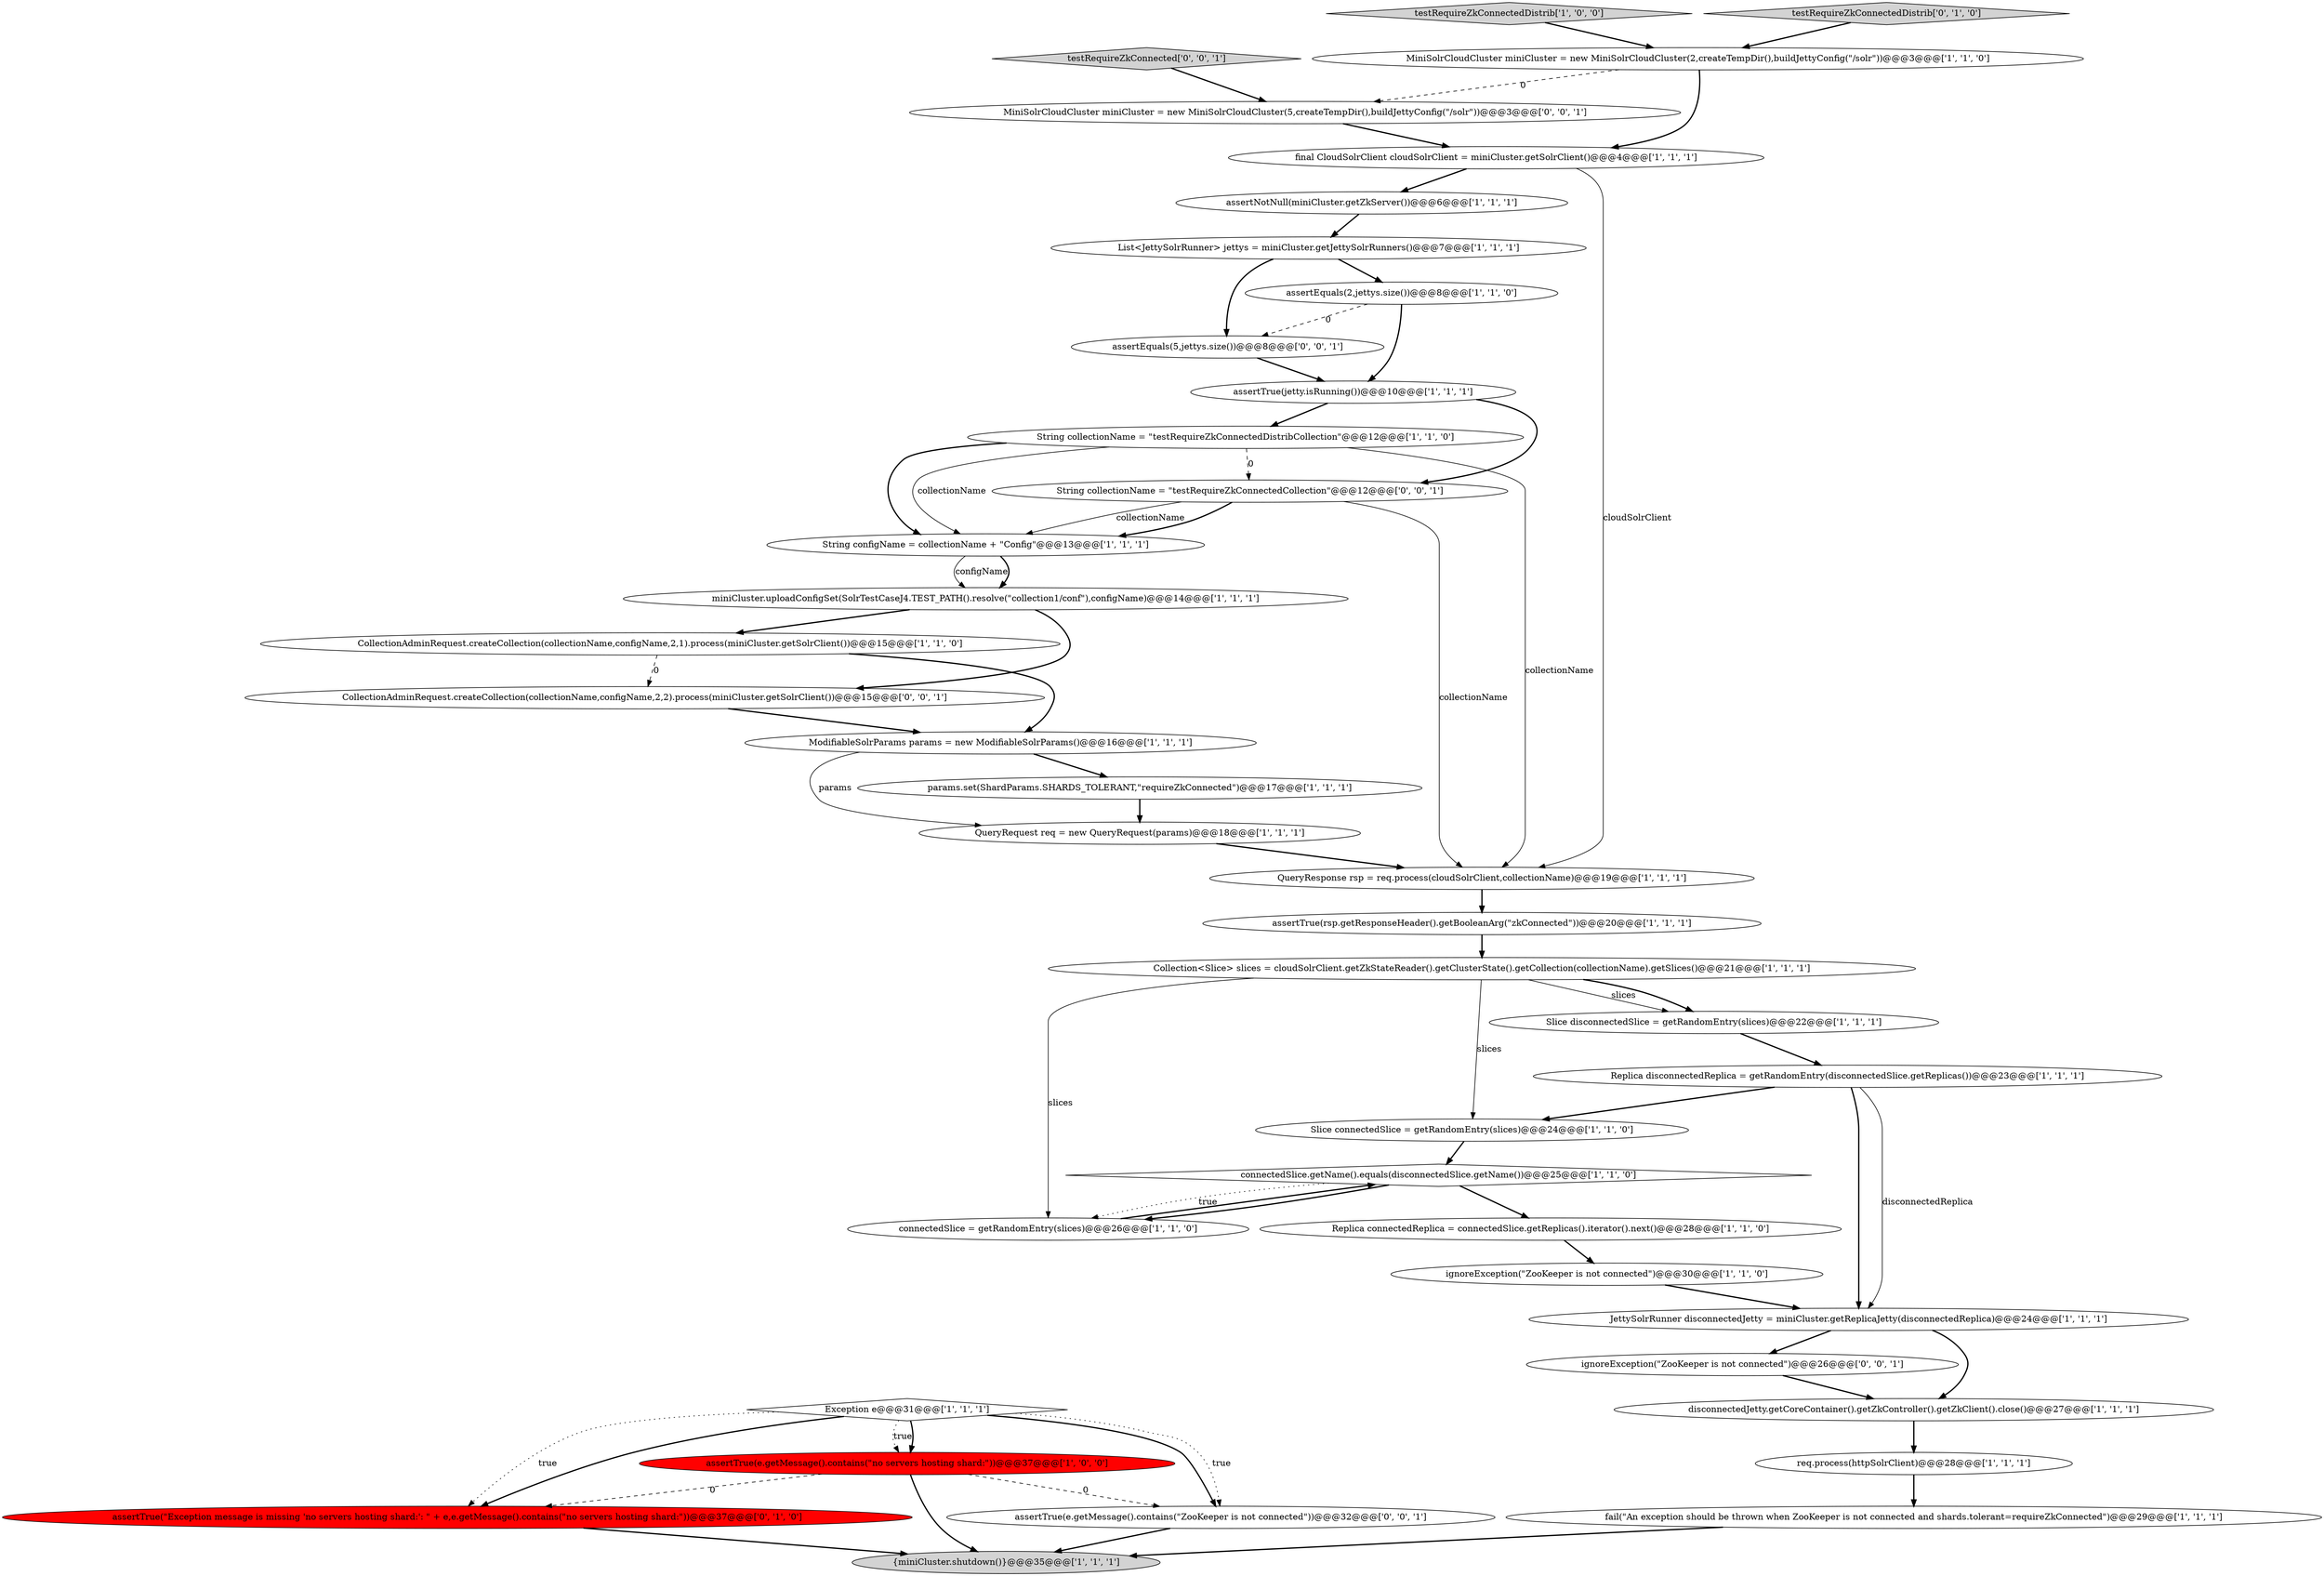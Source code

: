 digraph {
25 [style = filled, label = "Replica connectedReplica = connectedSlice.getReplicas().iterator().next()@@@28@@@['1', '1', '0']", fillcolor = white, shape = ellipse image = "AAA0AAABBB1BBB"];
30 [style = filled, label = "connectedSlice = getRandomEntry(slices)@@@26@@@['1', '1', '0']", fillcolor = white, shape = ellipse image = "AAA0AAABBB1BBB"];
0 [style = filled, label = "fail(\"An exception should be thrown when ZooKeeper is not connected and shards.tolerant=requireZkConnected\")@@@29@@@['1', '1', '1']", fillcolor = white, shape = ellipse image = "AAA0AAABBB1BBB"];
7 [style = filled, label = "JettySolrRunner disconnectedJetty = miniCluster.getReplicaJetty(disconnectedReplica)@@@24@@@['1', '1', '1']", fillcolor = white, shape = ellipse image = "AAA0AAABBB1BBB"];
14 [style = filled, label = "testRequireZkConnectedDistrib['1', '0', '0']", fillcolor = lightgray, shape = diamond image = "AAA0AAABBB1BBB"];
8 [style = filled, label = "Replica disconnectedReplica = getRandomEntry(disconnectedSlice.getReplicas())@@@23@@@['1', '1', '1']", fillcolor = white, shape = ellipse image = "AAA0AAABBB1BBB"];
24 [style = filled, label = "req.process(httpSolrClient)@@@28@@@['1', '1', '1']", fillcolor = white, shape = ellipse image = "AAA0AAABBB1BBB"];
4 [style = filled, label = "miniCluster.uploadConfigSet(SolrTestCaseJ4.TEST_PATH().resolve(\"collection1/conf\"),configName)@@@14@@@['1', '1', '1']", fillcolor = white, shape = ellipse image = "AAA0AAABBB1BBB"];
3 [style = filled, label = "QueryRequest req = new QueryRequest(params)@@@18@@@['1', '1', '1']", fillcolor = white, shape = ellipse image = "AAA0AAABBB1BBB"];
16 [style = filled, label = "assertTrue(rsp.getResponseHeader().getBooleanArg(\"zkConnected\"))@@@20@@@['1', '1', '1']", fillcolor = white, shape = ellipse image = "AAA0AAABBB1BBB"];
32 [style = filled, label = "assertTrue(\"Exception message is missing 'no servers hosting shard:': \" + e,e.getMessage().contains(\"no servers hosting shard:\"))@@@37@@@['0', '1', '0']", fillcolor = red, shape = ellipse image = "AAA1AAABBB2BBB"];
17 [style = filled, label = "params.set(ShardParams.SHARDS_TOLERANT,\"requireZkConnected\")@@@17@@@['1', '1', '1']", fillcolor = white, shape = ellipse image = "AAA0AAABBB1BBB"];
19 [style = filled, label = "CollectionAdminRequest.createCollection(collectionName,configName,2,1).process(miniCluster.getSolrClient())@@@15@@@['1', '1', '0']", fillcolor = white, shape = ellipse image = "AAA0AAABBB1BBB"];
9 [style = filled, label = "Collection<Slice> slices = cloudSolrClient.getZkStateReader().getClusterState().getCollection(collectionName).getSlices()@@@21@@@['1', '1', '1']", fillcolor = white, shape = ellipse image = "AAA0AAABBB1BBB"];
35 [style = filled, label = "CollectionAdminRequest.createCollection(collectionName,configName,2,2).process(miniCluster.getSolrClient())@@@15@@@['0', '0', '1']", fillcolor = white, shape = ellipse image = "AAA0AAABBB3BBB"];
2 [style = filled, label = "Exception e@@@31@@@['1', '1', '1']", fillcolor = white, shape = diamond image = "AAA0AAABBB1BBB"];
36 [style = filled, label = "assertEquals(5,jettys.size())@@@8@@@['0', '0', '1']", fillcolor = white, shape = ellipse image = "AAA0AAABBB3BBB"];
33 [style = filled, label = "testRequireZkConnected['0', '0', '1']", fillcolor = lightgray, shape = diamond image = "AAA0AAABBB3BBB"];
27 [style = filled, label = "assertTrue(e.getMessage().contains(\"no servers hosting shard:\"))@@@37@@@['1', '0', '0']", fillcolor = red, shape = ellipse image = "AAA1AAABBB1BBB"];
39 [style = filled, label = "MiniSolrCloudCluster miniCluster = new MiniSolrCloudCluster(5,createTempDir(),buildJettyConfig(\"/solr\"))@@@3@@@['0', '0', '1']", fillcolor = white, shape = ellipse image = "AAA0AAABBB3BBB"];
29 [style = filled, label = "Slice connectedSlice = getRandomEntry(slices)@@@24@@@['1', '1', '0']", fillcolor = white, shape = ellipse image = "AAA0AAABBB1BBB"];
21 [style = filled, label = "assertTrue(jetty.isRunning())@@@10@@@['1', '1', '1']", fillcolor = white, shape = ellipse image = "AAA0AAABBB1BBB"];
20 [style = filled, label = "assertEquals(2,jettys.size())@@@8@@@['1', '1', '0']", fillcolor = white, shape = ellipse image = "AAA0AAABBB1BBB"];
10 [style = filled, label = "MiniSolrCloudCluster miniCluster = new MiniSolrCloudCluster(2,createTempDir(),buildJettyConfig(\"/solr\"))@@@3@@@['1', '1', '0']", fillcolor = white, shape = ellipse image = "AAA0AAABBB1BBB"];
28 [style = filled, label = "{miniCluster.shutdown()}@@@35@@@['1', '1', '1']", fillcolor = lightgray, shape = ellipse image = "AAA0AAABBB1BBB"];
31 [style = filled, label = "testRequireZkConnectedDistrib['0', '1', '0']", fillcolor = lightgray, shape = diamond image = "AAA0AAABBB2BBB"];
37 [style = filled, label = "ignoreException(\"ZooKeeper is not connected\")@@@26@@@['0', '0', '1']", fillcolor = white, shape = ellipse image = "AAA0AAABBB3BBB"];
23 [style = filled, label = "ModifiableSolrParams params = new ModifiableSolrParams()@@@16@@@['1', '1', '1']", fillcolor = white, shape = ellipse image = "AAA0AAABBB1BBB"];
12 [style = filled, label = "String configName = collectionName + \"Config\"@@@13@@@['1', '1', '1']", fillcolor = white, shape = ellipse image = "AAA0AAABBB1BBB"];
1 [style = filled, label = "assertNotNull(miniCluster.getZkServer())@@@6@@@['1', '1', '1']", fillcolor = white, shape = ellipse image = "AAA0AAABBB1BBB"];
11 [style = filled, label = "String collectionName = \"testRequireZkConnectedDistribCollection\"@@@12@@@['1', '1', '0']", fillcolor = white, shape = ellipse image = "AAA0AAABBB1BBB"];
13 [style = filled, label = "disconnectedJetty.getCoreContainer().getZkController().getZkClient().close()@@@27@@@['1', '1', '1']", fillcolor = white, shape = ellipse image = "AAA0AAABBB1BBB"];
34 [style = filled, label = "String collectionName = \"testRequireZkConnectedCollection\"@@@12@@@['0', '0', '1']", fillcolor = white, shape = ellipse image = "AAA0AAABBB3BBB"];
22 [style = filled, label = "connectedSlice.getName().equals(disconnectedSlice.getName())@@@25@@@['1', '1', '0']", fillcolor = white, shape = diamond image = "AAA0AAABBB1BBB"];
26 [style = filled, label = "ignoreException(\"ZooKeeper is not connected\")@@@30@@@['1', '1', '0']", fillcolor = white, shape = ellipse image = "AAA0AAABBB1BBB"];
15 [style = filled, label = "QueryResponse rsp = req.process(cloudSolrClient,collectionName)@@@19@@@['1', '1', '1']", fillcolor = white, shape = ellipse image = "AAA0AAABBB1BBB"];
5 [style = filled, label = "Slice disconnectedSlice = getRandomEntry(slices)@@@22@@@['1', '1', '1']", fillcolor = white, shape = ellipse image = "AAA0AAABBB1BBB"];
6 [style = filled, label = "final CloudSolrClient cloudSolrClient = miniCluster.getSolrClient()@@@4@@@['1', '1', '1']", fillcolor = white, shape = ellipse image = "AAA0AAABBB1BBB"];
18 [style = filled, label = "List<JettySolrRunner> jettys = miniCluster.getJettySolrRunners()@@@7@@@['1', '1', '1']", fillcolor = white, shape = ellipse image = "AAA0AAABBB1BBB"];
38 [style = filled, label = "assertTrue(e.getMessage().contains(\"ZooKeeper is not connected\"))@@@32@@@['0', '0', '1']", fillcolor = white, shape = ellipse image = "AAA0AAABBB3BBB"];
7->13 [style = bold, label=""];
34->15 [style = solid, label="collectionName"];
5->8 [style = bold, label=""];
22->25 [style = bold, label=""];
4->35 [style = bold, label=""];
27->38 [style = dashed, label="0"];
30->22 [style = bold, label=""];
13->24 [style = bold, label=""];
26->7 [style = bold, label=""];
9->5 [style = solid, label="slices"];
38->28 [style = bold, label=""];
10->39 [style = dashed, label="0"];
24->0 [style = bold, label=""];
11->34 [style = dashed, label="0"];
27->28 [style = bold, label=""];
21->34 [style = bold, label=""];
4->19 [style = bold, label=""];
7->37 [style = bold, label=""];
11->15 [style = solid, label="collectionName"];
14->10 [style = bold, label=""];
39->6 [style = bold, label=""];
1->18 [style = bold, label=""];
11->12 [style = bold, label=""];
3->15 [style = bold, label=""];
18->36 [style = bold, label=""];
11->12 [style = solid, label="collectionName"];
23->3 [style = solid, label="params"];
34->12 [style = solid, label="collectionName"];
34->12 [style = bold, label=""];
15->16 [style = bold, label=""];
10->6 [style = bold, label=""];
22->30 [style = bold, label=""];
12->4 [style = solid, label="configName"];
8->7 [style = bold, label=""];
8->7 [style = solid, label="disconnectedReplica"];
20->21 [style = bold, label=""];
2->38 [style = bold, label=""];
2->32 [style = dotted, label="true"];
36->21 [style = bold, label=""];
6->1 [style = bold, label=""];
18->20 [style = bold, label=""];
35->23 [style = bold, label=""];
33->39 [style = bold, label=""];
12->4 [style = bold, label=""];
21->11 [style = bold, label=""];
2->27 [style = dotted, label="true"];
20->36 [style = dashed, label="0"];
31->10 [style = bold, label=""];
19->23 [style = bold, label=""];
6->15 [style = solid, label="cloudSolrClient"];
27->32 [style = dashed, label="0"];
25->26 [style = bold, label=""];
17->3 [style = bold, label=""];
9->5 [style = bold, label=""];
2->27 [style = bold, label=""];
9->30 [style = solid, label="slices"];
23->17 [style = bold, label=""];
2->32 [style = bold, label=""];
2->38 [style = dotted, label="true"];
29->22 [style = bold, label=""];
19->35 [style = dashed, label="0"];
22->30 [style = dotted, label="true"];
37->13 [style = bold, label=""];
32->28 [style = bold, label=""];
8->29 [style = bold, label=""];
16->9 [style = bold, label=""];
0->28 [style = bold, label=""];
9->29 [style = solid, label="slices"];
}
